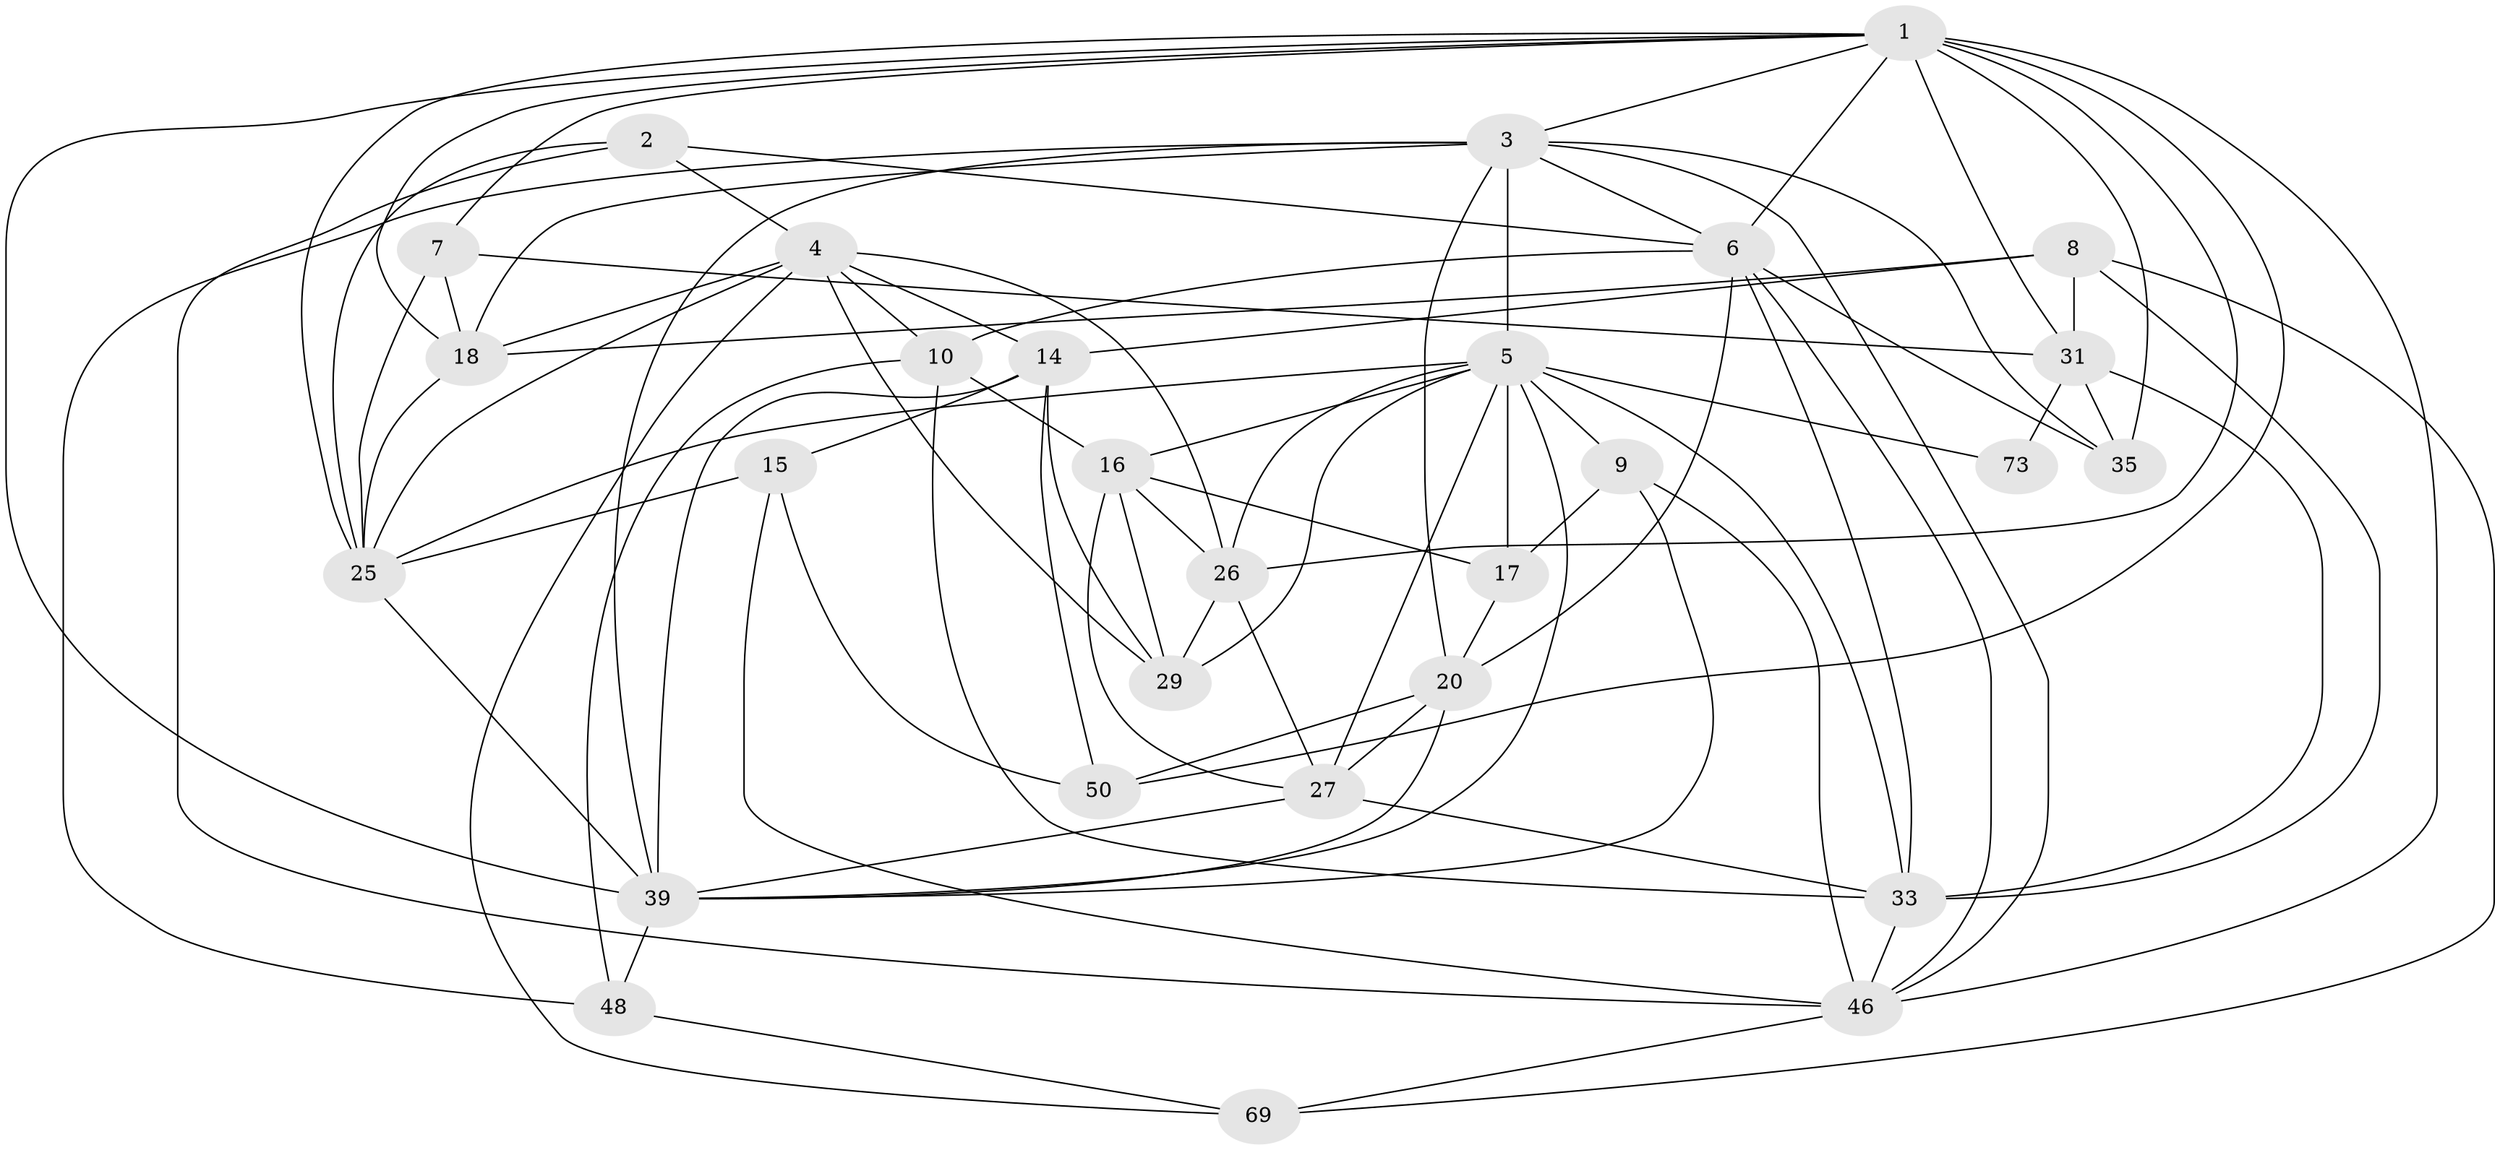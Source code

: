 // original degree distribution, {4: 1.0}
// Generated by graph-tools (version 1.1) at 2025/20/03/04/25 18:20:32]
// undirected, 29 vertices, 87 edges
graph export_dot {
graph [start="1"]
  node [color=gray90,style=filled];
  1 [super="+21"];
  2;
  3 [super="+11"];
  4 [super="+24"];
  5 [super="+13+60+32+45"];
  6 [super="+56+41"];
  7;
  8 [super="+59+19"];
  9;
  10 [super="+68"];
  14 [super="+70+34"];
  15;
  16 [super="+42+52"];
  17;
  18 [super="+71+22"];
  20 [super="+37"];
  25 [super="+67+28+61"];
  26 [super="+43"];
  27 [super="+64+54"];
  29 [super="+36"];
  31 [super="+63+38"];
  33 [super="+55+72"];
  35;
  39 [super="+49+40"];
  46 [super="+65"];
  48;
  50;
  69;
  73;
  1 -- 31 [weight=2];
  1 -- 3;
  1 -- 35;
  1 -- 6;
  1 -- 7;
  1 -- 18;
  1 -- 50;
  1 -- 26;
  1 -- 25;
  1 -- 39;
  1 -- 46;
  2 -- 46;
  2 -- 25;
  2 -- 6;
  2 -- 4;
  3 -- 20;
  3 -- 46;
  3 -- 48;
  3 -- 18;
  3 -- 35;
  3 -- 5 [weight=2];
  3 -- 6;
  3 -- 39;
  4 -- 69;
  4 -- 29 [weight=2];
  4 -- 18 [weight=2];
  4 -- 26;
  4 -- 25;
  4 -- 10;
  4 -- 14;
  5 -- 73 [weight=2];
  5 -- 33;
  5 -- 27 [weight=2];
  5 -- 16;
  5 -- 9;
  5 -- 39;
  5 -- 17;
  5 -- 25;
  5 -- 26;
  5 -- 29;
  6 -- 33;
  6 -- 10;
  6 -- 35;
  6 -- 46;
  6 -- 20;
  7 -- 18;
  7 -- 25;
  7 -- 31;
  8 -- 69;
  8 -- 14 [weight=3];
  8 -- 31;
  8 -- 33 [weight=2];
  8 -- 18;
  9 -- 17;
  9 -- 39;
  9 -- 46;
  10 -- 16 [weight=2];
  10 -- 48;
  10 -- 33;
  14 -- 15;
  14 -- 39;
  14 -- 29;
  14 -- 50;
  15 -- 50;
  15 -- 25;
  15 -- 46;
  16 -- 26;
  16 -- 27 [weight=2];
  16 -- 17;
  16 -- 29;
  17 -- 20;
  18 -- 25 [weight=2];
  20 -- 39;
  20 -- 50;
  20 -- 27;
  25 -- 39 [weight=2];
  26 -- 27;
  26 -- 29;
  27 -- 39;
  27 -- 33;
  31 -- 73 [weight=2];
  31 -- 33;
  31 -- 35;
  33 -- 46;
  39 -- 48;
  46 -- 69;
  48 -- 69;
}

